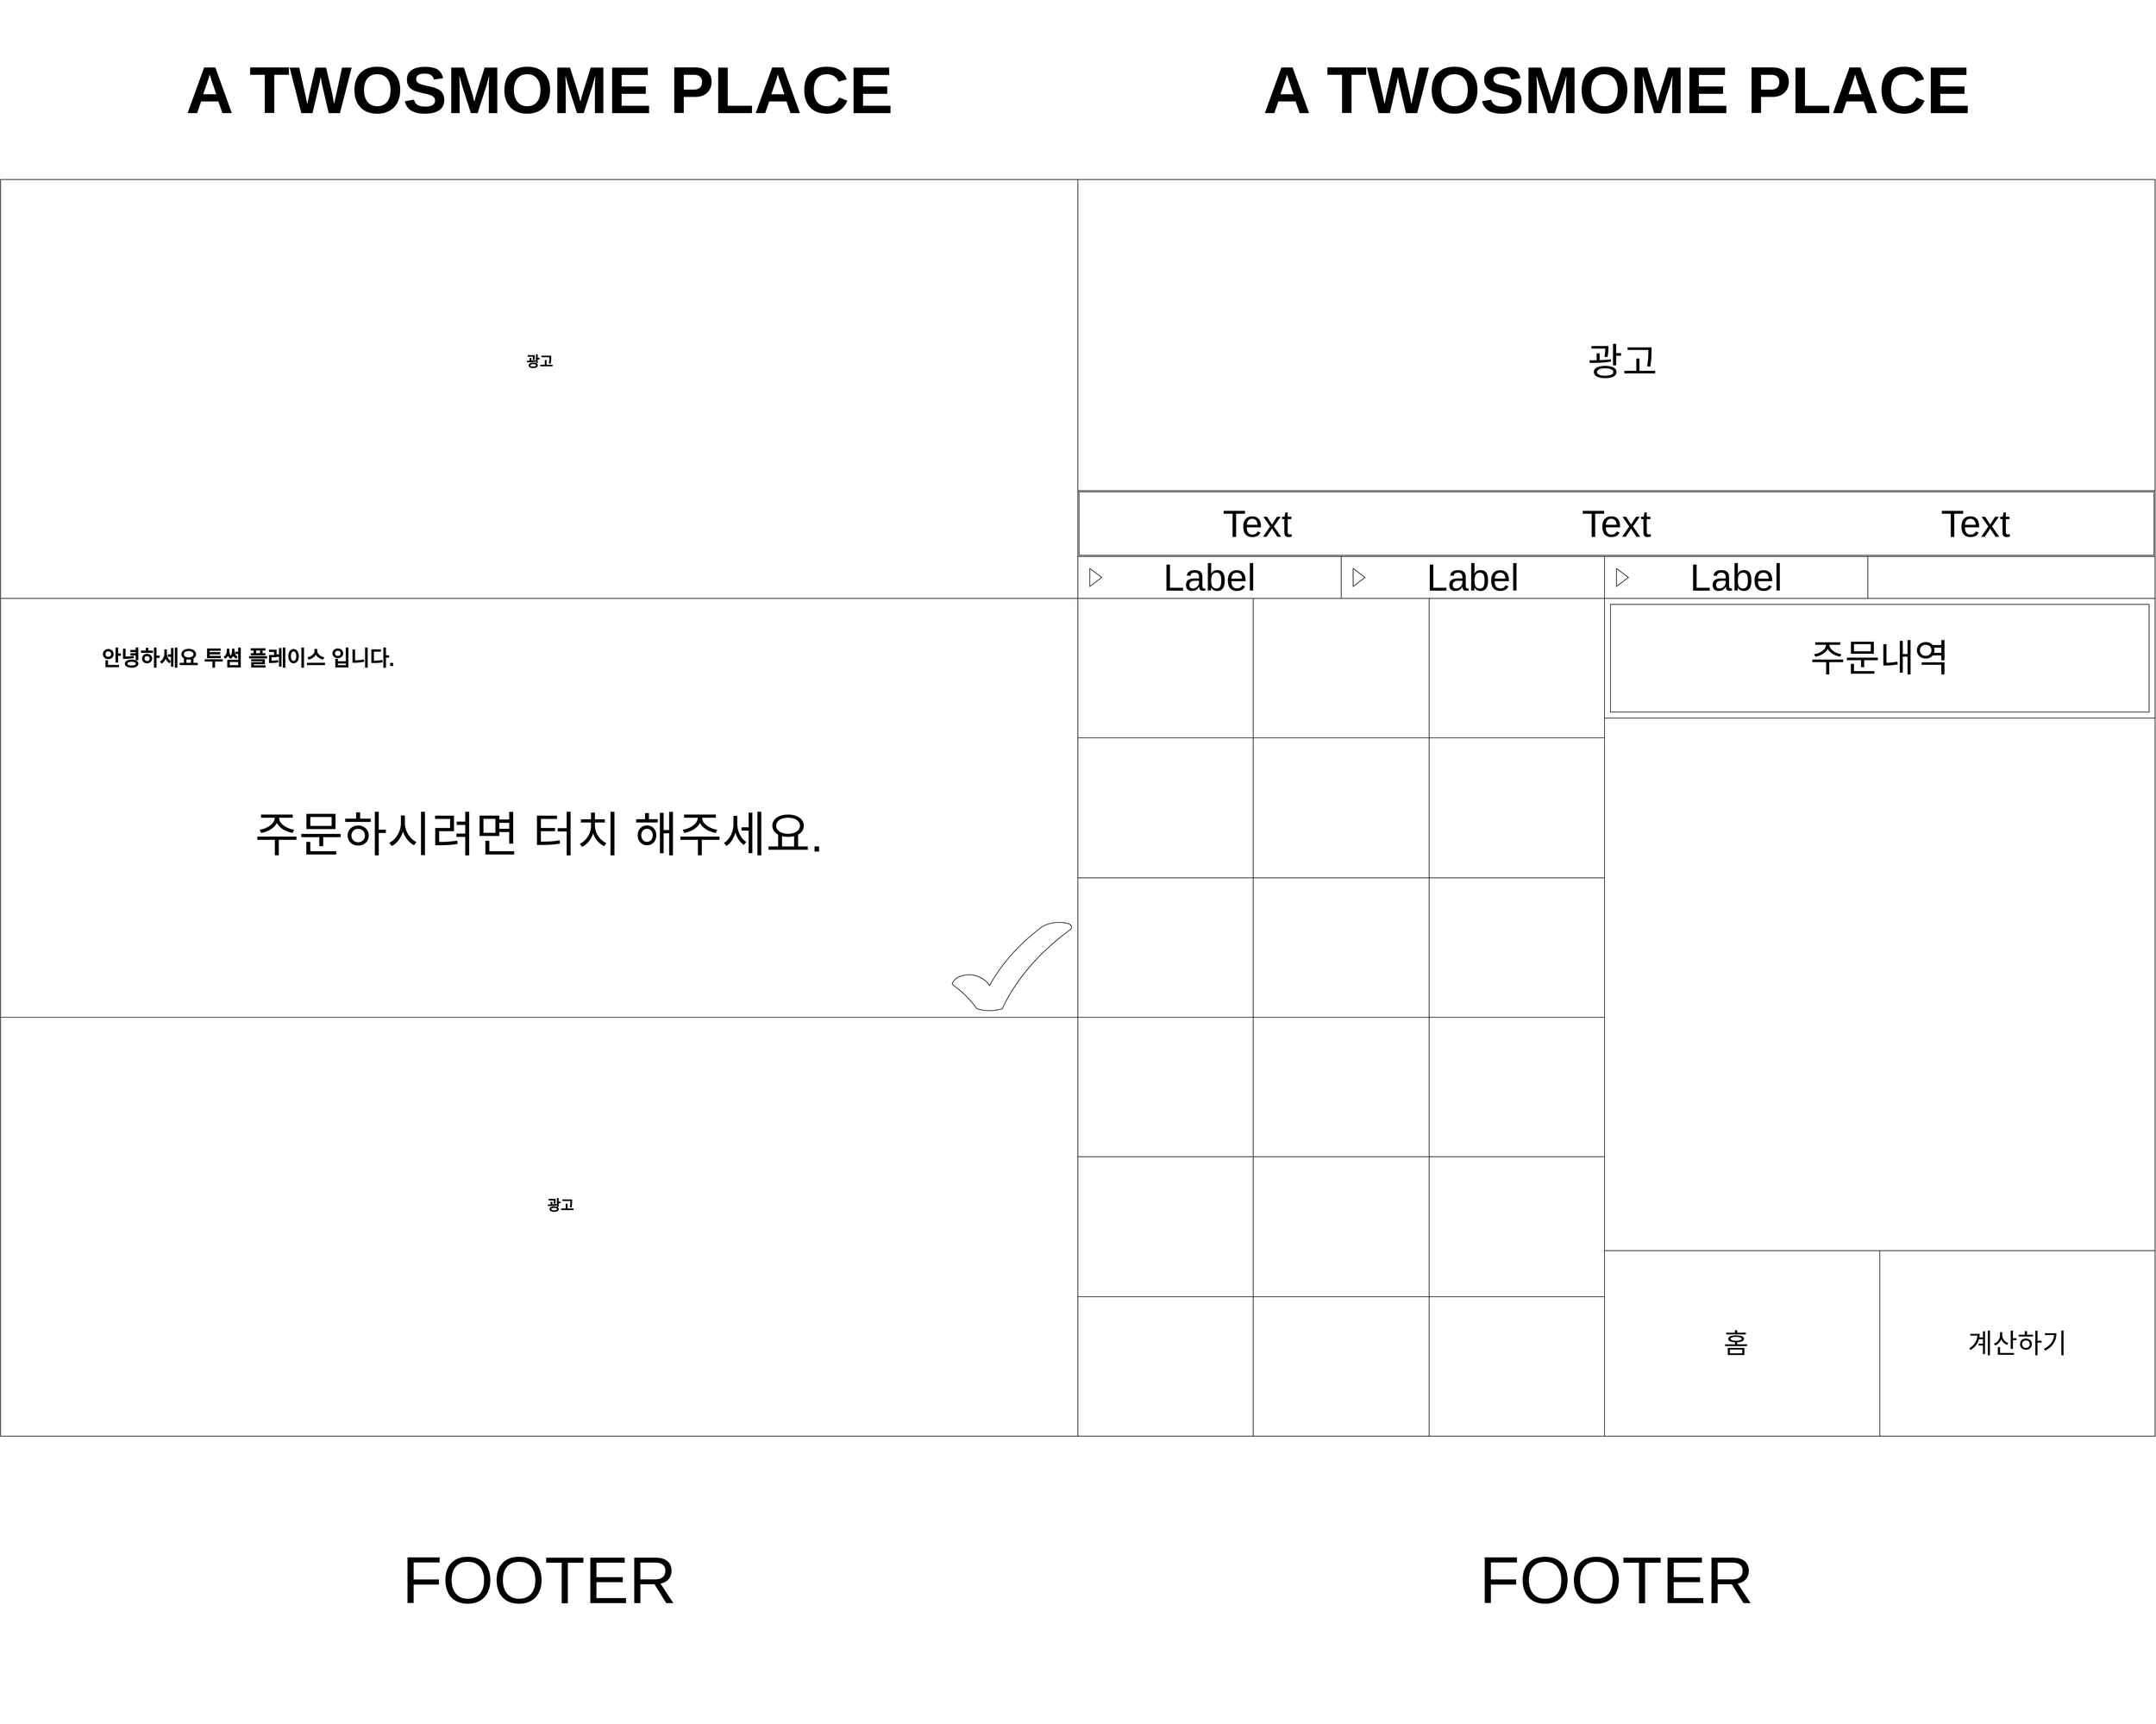 <mxfile version="20.2.2" type="device"><diagram name="Page-1" id="c9db0220-8083-56f3-ca83-edcdcd058819"><mxGraphModel dx="2370" dy="1270" grid="1" gridSize="10" guides="1" tooltips="1" connect="1" arrows="1" fold="1" page="1" pageScale="1.5" pageWidth="1200" pageHeight="1920" background="none" math="0" shadow="0"><root><mxCell id="0" style=";html=1;"/><mxCell id="1" style=";html=1;" parent="0"/><mxCell id="Gy3lxw2T6epJTsE7-8-t-6" value="A TWOSMOME PLACE" style="text;strokeColor=none;fillColor=none;html=1;fontSize=110;fontStyle=1;verticalAlign=middle;align=center;" vertex="1" parent="1"><mxGeometry width="1800" height="300" as="geometry"/></mxCell><mxCell id="Gy3lxw2T6epJTsE7-8-t-8" value="" style="rounded=0;whiteSpace=wrap;html=1;fontSize=110;" vertex="1" parent="1"><mxGeometry y="300" width="1800" height="700" as="geometry"/></mxCell><mxCell id="Gy3lxw2T6epJTsE7-8-t-9" value="" style="rounded=0;whiteSpace=wrap;html=1;fontSize=110;" vertex="1" parent="1"><mxGeometry y="1000" width="1800" height="700" as="geometry"/></mxCell><mxCell id="Gy3lxw2T6epJTsE7-8-t-10" value="" style="rounded=0;whiteSpace=wrap;html=1;fontSize=110;" vertex="1" parent="1"><mxGeometry y="1700" width="1800" height="700" as="geometry"/></mxCell><mxCell id="Gy3lxw2T6epJTsE7-8-t-13" value="FOOTER" style="text;html=1;strokeColor=none;fillColor=none;align=center;verticalAlign=middle;whiteSpace=wrap;rounded=0;fontSize=110;" vertex="1" parent="1"><mxGeometry y="2400" width="1800" height="480" as="geometry"/></mxCell><mxCell id="Gy3lxw2T6epJTsE7-8-t-14" value="광고" style="text;strokeColor=none;fillColor=none;html=1;fontSize=24;fontStyle=1;verticalAlign=middle;align=center;" vertex="1" parent="1"><mxGeometry x="600" y="1850" width="670" height="330" as="geometry"/></mxCell><mxCell id="Gy3lxw2T6epJTsE7-8-t-15" value="광고" style="text;strokeColor=none;fillColor=none;html=1;fontSize=24;fontStyle=1;verticalAlign=middle;align=center;" vertex="1" parent="1"><mxGeometry x="565" y="440" width="670" height="330" as="geometry"/></mxCell><mxCell id="Gy3lxw2T6epJTsE7-8-t-16" value="&lt;font style=&quot;font-size: 35px;&quot;&gt;안녕하세요 투썸 플레이스 입니다.&lt;/font&gt;" style="text;strokeColor=none;fillColor=none;html=1;fontSize=24;fontStyle=1;verticalAlign=middle;align=center;" vertex="1" parent="1"><mxGeometry x="140" y="1000" width="546" height="200" as="geometry"/></mxCell><mxCell id="Gy3lxw2T6epJTsE7-8-t-17" value="주문하시려면 터치 해주세요." style="text;html=1;strokeColor=none;fillColor=none;align=center;verticalAlign=middle;whiteSpace=wrap;rounded=0;fontSize=80;" vertex="1" parent="1"><mxGeometry y="1250" width="1800" height="290" as="geometry"/></mxCell><mxCell id="Gy3lxw2T6epJTsE7-8-t-19" value="" style="verticalLabelPosition=bottom;verticalAlign=top;html=1;shape=mxgraph.basic.tick;fontSize=80;" vertex="1" parent="1"><mxGeometry x="1590" y="1540" width="200" height="150" as="geometry"/></mxCell><mxCell id="Gy3lxw2T6epJTsE7-8-t-20" value="A TWOSMOME PLACE" style="text;strokeColor=none;fillColor=none;html=1;fontSize=110;fontStyle=1;verticalAlign=middle;align=center;" vertex="1" parent="1"><mxGeometry x="1800" width="1800" height="300" as="geometry"/></mxCell><mxCell id="Gy3lxw2T6epJTsE7-8-t-35" value="" style="shape=table;html=1;whiteSpace=wrap;startSize=0;container=1;collapsible=0;childLayout=tableLayout;fontSize=80;" vertex="1" parent="1"><mxGeometry x="1800" y="1000" width="880" height="700" as="geometry"/></mxCell><mxCell id="Gy3lxw2T6epJTsE7-8-t-36" value="" style="shape=tableRow;horizontal=0;startSize=0;swimlaneHead=0;swimlaneBody=0;top=0;left=0;bottom=0;right=0;collapsible=0;dropTarget=0;fillColor=none;points=[[0,0.5],[1,0.5]];portConstraint=eastwest;fontSize=80;" vertex="1" parent="Gy3lxw2T6epJTsE7-8-t-35"><mxGeometry width="880" height="233" as="geometry"/></mxCell><mxCell id="Gy3lxw2T6epJTsE7-8-t-37" value="" style="shape=partialRectangle;html=1;whiteSpace=wrap;connectable=0;fillColor=none;top=0;left=0;bottom=0;right=0;overflow=hidden;fontSize=80;" vertex="1" parent="Gy3lxw2T6epJTsE7-8-t-36"><mxGeometry width="293" height="233" as="geometry"><mxRectangle width="293" height="233" as="alternateBounds"/></mxGeometry></mxCell><mxCell id="Gy3lxw2T6epJTsE7-8-t-38" value="" style="shape=partialRectangle;html=1;whiteSpace=wrap;connectable=0;fillColor=none;top=0;left=0;bottom=0;right=0;overflow=hidden;fontSize=80;" vertex="1" parent="Gy3lxw2T6epJTsE7-8-t-36"><mxGeometry x="293" width="294" height="233" as="geometry"><mxRectangle width="294" height="233" as="alternateBounds"/></mxGeometry></mxCell><mxCell id="Gy3lxw2T6epJTsE7-8-t-39" value="" style="shape=partialRectangle;html=1;whiteSpace=wrap;connectable=0;fillColor=none;top=0;left=0;bottom=0;right=0;overflow=hidden;fontSize=80;" vertex="1" parent="Gy3lxw2T6epJTsE7-8-t-36"><mxGeometry x="587" width="293" height="233" as="geometry"><mxRectangle width="293" height="233" as="alternateBounds"/></mxGeometry></mxCell><mxCell id="Gy3lxw2T6epJTsE7-8-t-40" value="" style="shape=tableRow;horizontal=0;startSize=0;swimlaneHead=0;swimlaneBody=0;top=0;left=0;bottom=0;right=0;collapsible=0;dropTarget=0;fillColor=none;points=[[0,0.5],[1,0.5]];portConstraint=eastwest;fontSize=80;" vertex="1" parent="Gy3lxw2T6epJTsE7-8-t-35"><mxGeometry y="233" width="880" height="234" as="geometry"/></mxCell><mxCell id="Gy3lxw2T6epJTsE7-8-t-41" value="" style="shape=partialRectangle;html=1;whiteSpace=wrap;connectable=0;fillColor=none;top=0;left=0;bottom=0;right=0;overflow=hidden;fontSize=80;" vertex="1" parent="Gy3lxw2T6epJTsE7-8-t-40"><mxGeometry width="293" height="234" as="geometry"><mxRectangle width="293" height="234" as="alternateBounds"/></mxGeometry></mxCell><mxCell id="Gy3lxw2T6epJTsE7-8-t-42" value="" style="shape=partialRectangle;html=1;whiteSpace=wrap;connectable=0;fillColor=none;top=0;left=0;bottom=0;right=0;overflow=hidden;fontSize=80;" vertex="1" parent="Gy3lxw2T6epJTsE7-8-t-40"><mxGeometry x="293" width="294" height="234" as="geometry"><mxRectangle width="294" height="234" as="alternateBounds"/></mxGeometry></mxCell><mxCell id="Gy3lxw2T6epJTsE7-8-t-43" value="" style="shape=partialRectangle;html=1;whiteSpace=wrap;connectable=0;fillColor=none;top=0;left=0;bottom=0;right=0;overflow=hidden;fontSize=80;" vertex="1" parent="Gy3lxw2T6epJTsE7-8-t-40"><mxGeometry x="587" width="293" height="234" as="geometry"><mxRectangle width="293" height="234" as="alternateBounds"/></mxGeometry></mxCell><mxCell id="Gy3lxw2T6epJTsE7-8-t-44" value="" style="shape=tableRow;horizontal=0;startSize=0;swimlaneHead=0;swimlaneBody=0;top=0;left=0;bottom=0;right=0;collapsible=0;dropTarget=0;fillColor=none;points=[[0,0.5],[1,0.5]];portConstraint=eastwest;fontSize=80;" vertex="1" parent="Gy3lxw2T6epJTsE7-8-t-35"><mxGeometry y="467" width="880" height="233" as="geometry"/></mxCell><mxCell id="Gy3lxw2T6epJTsE7-8-t-45" value="" style="shape=partialRectangle;html=1;whiteSpace=wrap;connectable=0;fillColor=none;top=0;left=0;bottom=0;right=0;overflow=hidden;fontSize=80;" vertex="1" parent="Gy3lxw2T6epJTsE7-8-t-44"><mxGeometry width="293" height="233" as="geometry"><mxRectangle width="293" height="233" as="alternateBounds"/></mxGeometry></mxCell><mxCell id="Gy3lxw2T6epJTsE7-8-t-46" value="" style="shape=partialRectangle;html=1;whiteSpace=wrap;connectable=0;fillColor=none;top=0;left=0;bottom=0;right=0;overflow=hidden;fontSize=80;" vertex="1" parent="Gy3lxw2T6epJTsE7-8-t-44"><mxGeometry x="293" width="294" height="233" as="geometry"><mxRectangle width="294" height="233" as="alternateBounds"/></mxGeometry></mxCell><mxCell id="Gy3lxw2T6epJTsE7-8-t-47" value="" style="shape=partialRectangle;html=1;whiteSpace=wrap;connectable=0;fillColor=none;top=0;left=0;bottom=0;right=0;overflow=hidden;pointerEvents=1;fontSize=80;" vertex="1" parent="Gy3lxw2T6epJTsE7-8-t-44"><mxGeometry x="587" width="293" height="233" as="geometry"><mxRectangle width="293" height="233" as="alternateBounds"/></mxGeometry></mxCell><mxCell id="Gy3lxw2T6epJTsE7-8-t-48" value="" style="shape=table;html=1;whiteSpace=wrap;startSize=0;container=1;collapsible=0;childLayout=tableLayout;fontSize=80;" vertex="1" parent="1"><mxGeometry x="1800" y="1700" width="880" height="700" as="geometry"/></mxCell><mxCell id="Gy3lxw2T6epJTsE7-8-t-49" value="" style="shape=tableRow;horizontal=0;startSize=0;swimlaneHead=0;swimlaneBody=0;top=0;left=0;bottom=0;right=0;collapsible=0;dropTarget=0;fillColor=none;points=[[0,0.5],[1,0.5]];portConstraint=eastwest;fontSize=80;" vertex="1" parent="Gy3lxw2T6epJTsE7-8-t-48"><mxGeometry width="880" height="233" as="geometry"/></mxCell><mxCell id="Gy3lxw2T6epJTsE7-8-t-50" value="" style="shape=partialRectangle;html=1;whiteSpace=wrap;connectable=0;fillColor=none;top=0;left=0;bottom=0;right=0;overflow=hidden;fontSize=80;" vertex="1" parent="Gy3lxw2T6epJTsE7-8-t-49"><mxGeometry width="293" height="233" as="geometry"><mxRectangle width="293" height="233" as="alternateBounds"/></mxGeometry></mxCell><mxCell id="Gy3lxw2T6epJTsE7-8-t-51" value="" style="shape=partialRectangle;html=1;whiteSpace=wrap;connectable=0;fillColor=none;top=0;left=0;bottom=0;right=0;overflow=hidden;fontSize=80;" vertex="1" parent="Gy3lxw2T6epJTsE7-8-t-49"><mxGeometry x="293" width="294" height="233" as="geometry"><mxRectangle width="294" height="233" as="alternateBounds"/></mxGeometry></mxCell><mxCell id="Gy3lxw2T6epJTsE7-8-t-52" value="" style="shape=partialRectangle;html=1;whiteSpace=wrap;connectable=0;fillColor=none;top=0;left=0;bottom=0;right=0;overflow=hidden;fontSize=80;" vertex="1" parent="Gy3lxw2T6epJTsE7-8-t-49"><mxGeometry x="587" width="293" height="233" as="geometry"><mxRectangle width="293" height="233" as="alternateBounds"/></mxGeometry></mxCell><mxCell id="Gy3lxw2T6epJTsE7-8-t-53" value="" style="shape=tableRow;horizontal=0;startSize=0;swimlaneHead=0;swimlaneBody=0;top=0;left=0;bottom=0;right=0;collapsible=0;dropTarget=0;fillColor=none;points=[[0,0.5],[1,0.5]];portConstraint=eastwest;fontSize=80;" vertex="1" parent="Gy3lxw2T6epJTsE7-8-t-48"><mxGeometry y="233" width="880" height="234" as="geometry"/></mxCell><mxCell id="Gy3lxw2T6epJTsE7-8-t-54" value="" style="shape=partialRectangle;html=1;whiteSpace=wrap;connectable=0;fillColor=none;top=0;left=0;bottom=0;right=0;overflow=hidden;fontSize=80;" vertex="1" parent="Gy3lxw2T6epJTsE7-8-t-53"><mxGeometry width="293" height="234" as="geometry"><mxRectangle width="293" height="234" as="alternateBounds"/></mxGeometry></mxCell><mxCell id="Gy3lxw2T6epJTsE7-8-t-55" value="" style="shape=partialRectangle;html=1;whiteSpace=wrap;connectable=0;fillColor=none;top=0;left=0;bottom=0;right=0;overflow=hidden;fontSize=80;" vertex="1" parent="Gy3lxw2T6epJTsE7-8-t-53"><mxGeometry x="293" width="294" height="234" as="geometry"><mxRectangle width="294" height="234" as="alternateBounds"/></mxGeometry></mxCell><mxCell id="Gy3lxw2T6epJTsE7-8-t-56" value="" style="shape=partialRectangle;html=1;whiteSpace=wrap;connectable=0;fillColor=none;top=0;left=0;bottom=0;right=0;overflow=hidden;fontSize=80;" vertex="1" parent="Gy3lxw2T6epJTsE7-8-t-53"><mxGeometry x="587" width="293" height="234" as="geometry"><mxRectangle width="293" height="234" as="alternateBounds"/></mxGeometry></mxCell><mxCell id="Gy3lxw2T6epJTsE7-8-t-57" value="" style="shape=tableRow;horizontal=0;startSize=0;swimlaneHead=0;swimlaneBody=0;top=0;left=0;bottom=0;right=0;collapsible=0;dropTarget=0;fillColor=none;points=[[0,0.5],[1,0.5]];portConstraint=eastwest;fontSize=80;" vertex="1" parent="Gy3lxw2T6epJTsE7-8-t-48"><mxGeometry y="467" width="880" height="233" as="geometry"/></mxCell><mxCell id="Gy3lxw2T6epJTsE7-8-t-58" value="" style="shape=partialRectangle;html=1;whiteSpace=wrap;connectable=0;fillColor=none;top=0;left=0;bottom=0;right=0;overflow=hidden;fontSize=80;" vertex="1" parent="Gy3lxw2T6epJTsE7-8-t-57"><mxGeometry width="293" height="233" as="geometry"><mxRectangle width="293" height="233" as="alternateBounds"/></mxGeometry></mxCell><mxCell id="Gy3lxw2T6epJTsE7-8-t-59" value="" style="shape=partialRectangle;html=1;whiteSpace=wrap;connectable=0;fillColor=none;top=0;left=0;bottom=0;right=0;overflow=hidden;fontSize=80;" vertex="1" parent="Gy3lxw2T6epJTsE7-8-t-57"><mxGeometry x="293" width="294" height="233" as="geometry"><mxRectangle width="294" height="233" as="alternateBounds"/></mxGeometry></mxCell><mxCell id="Gy3lxw2T6epJTsE7-8-t-60" value="" style="shape=partialRectangle;html=1;whiteSpace=wrap;connectable=0;fillColor=none;top=0;left=0;bottom=0;right=0;overflow=hidden;pointerEvents=1;fontSize=80;" vertex="1" parent="Gy3lxw2T6epJTsE7-8-t-57"><mxGeometry x="587" width="293" height="233" as="geometry"><mxRectangle width="293" height="233" as="alternateBounds"/></mxGeometry></mxCell><mxCell id="Gy3lxw2T6epJTsE7-8-t-63" value="" style="rounded=0;whiteSpace=wrap;html=1;fontSize=80;" vertex="1" parent="1"><mxGeometry x="1800" y="930" width="1800" height="70" as="geometry"/></mxCell><mxCell id="Gy3lxw2T6epJTsE7-8-t-66" value="Label" style="html=1;whiteSpace=wrap;container=1;recursiveResize=0;collapsible=0;fontSize=63;" vertex="1" parent="1"><mxGeometry x="1800" y="930" width="440" height="70" as="geometry"/></mxCell><mxCell id="Gy3lxw2T6epJTsE7-8-t-67" value="" style="triangle;html=1;whiteSpace=wrap;fontSize=80;" vertex="1" parent="Gy3lxw2T6epJTsE7-8-t-66"><mxGeometry x="20" y="20" width="20" height="30" as="geometry"/></mxCell><mxCell id="Gy3lxw2T6epJTsE7-8-t-68" value="Label" style="html=1;whiteSpace=wrap;container=1;recursiveResize=0;collapsible=0;fontSize=63;" vertex="1" parent="1"><mxGeometry x="2240" y="930" width="440" height="70" as="geometry"/></mxCell><mxCell id="Gy3lxw2T6epJTsE7-8-t-69" value="" style="triangle;html=1;whiteSpace=wrap;fontSize=80;" vertex="1" parent="Gy3lxw2T6epJTsE7-8-t-68"><mxGeometry x="20" y="20" width="20" height="30" as="geometry"/></mxCell><mxCell id="Gy3lxw2T6epJTsE7-8-t-70" value="Label" style="html=1;whiteSpace=wrap;container=1;recursiveResize=0;collapsible=0;fontSize=63;" vertex="1" parent="1"><mxGeometry x="2680" y="930" width="440" height="70" as="geometry"/></mxCell><mxCell id="Gy3lxw2T6epJTsE7-8-t-71" value="" style="triangle;html=1;whiteSpace=wrap;fontSize=80;" vertex="1" parent="Gy3lxw2T6epJTsE7-8-t-70"><mxGeometry x="20" y="20" width="20" height="30" as="geometry"/></mxCell><mxCell id="Gy3lxw2T6epJTsE7-8-t-72" value="" style="shape=ext;double=1;rounded=0;whiteSpace=wrap;html=1;fontSize=63;" vertex="1" parent="1"><mxGeometry x="1800" y="820" width="1800" height="110" as="geometry"/></mxCell><mxCell id="Gy3lxw2T6epJTsE7-8-t-74" value="Text" style="text;html=1;strokeColor=none;fillColor=none;align=center;verticalAlign=middle;whiteSpace=wrap;rounded=0;fontSize=63;" vertex="1" parent="1"><mxGeometry x="1800" y="820" width="600" height="110" as="geometry"/></mxCell><mxCell id="Gy3lxw2T6epJTsE7-8-t-75" value="Text" style="text;html=1;strokeColor=none;fillColor=none;align=center;verticalAlign=middle;whiteSpace=wrap;rounded=0;fontSize=63;" vertex="1" parent="1"><mxGeometry x="2400" y="820" width="600" height="110" as="geometry"/></mxCell><mxCell id="Gy3lxw2T6epJTsE7-8-t-76" value="Text" style="text;html=1;strokeColor=none;fillColor=none;align=center;verticalAlign=middle;whiteSpace=wrap;rounded=0;fontSize=63;" vertex="1" parent="1"><mxGeometry x="3000" y="820" width="600" height="110" as="geometry"/></mxCell><mxCell id="Gy3lxw2T6epJTsE7-8-t-77" value="" style="rounded=0;whiteSpace=wrap;html=1;fontSize=63;" vertex="1" parent="1"><mxGeometry x="1800" y="300" width="1800" height="520" as="geometry"/></mxCell><mxCell id="Gy3lxw2T6epJTsE7-8-t-78" value="광고" style="text;html=1;strokeColor=none;fillColor=none;align=center;verticalAlign=middle;whiteSpace=wrap;rounded=0;fontSize=63;" vertex="1" parent="1"><mxGeometry x="2540" y="590" width="340" height="30" as="geometry"/></mxCell><mxCell id="Gy3lxw2T6epJTsE7-8-t-79" value="FOOTER" style="text;html=1;strokeColor=none;fillColor=none;align=center;verticalAlign=middle;whiteSpace=wrap;rounded=0;fontSize=110;" vertex="1" parent="1"><mxGeometry x="1800" y="2400" width="1800" height="480" as="geometry"/></mxCell><mxCell id="Gy3lxw2T6epJTsE7-8-t-83" value="" style="verticalLabelPosition=bottom;verticalAlign=top;html=1;shape=mxgraph.basic.frame;dx=10;fontSize=63;" vertex="1" parent="1"><mxGeometry x="2680" y="1000" width="920" height="200" as="geometry"/></mxCell><mxCell id="Gy3lxw2T6epJTsE7-8-t-85" value="" style="verticalLabelPosition=bottom;verticalAlign=top;html=1;shape=mxgraph.basic.rect;fillColor2=none;strokeWidth=1;size=20;indent=5;fontSize=63;" vertex="1" parent="1"><mxGeometry x="2680" y="1200" width="920" height="890" as="geometry"/></mxCell><mxCell id="Gy3lxw2T6epJTsE7-8-t-87" value="주문내역" style="text;html=1;strokeColor=none;fillColor=none;align=center;verticalAlign=middle;whiteSpace=wrap;rounded=0;fontSize=63;" vertex="1" parent="1"><mxGeometry x="2680" y="1050" width="920" height="100" as="geometry"/></mxCell><mxCell id="Gy3lxw2T6epJTsE7-8-t-90" value="" style="rounded=0;whiteSpace=wrap;html=1;fontSize=63;" vertex="1" parent="1"><mxGeometry x="2680" y="2090" width="460" height="310" as="geometry"/></mxCell><mxCell id="Gy3lxw2T6epJTsE7-8-t-91" value="" style="rounded=0;whiteSpace=wrap;html=1;fontSize=63;" vertex="1" parent="1"><mxGeometry x="3140" y="2090" width="460" height="310" as="geometry"/></mxCell><mxCell id="Gy3lxw2T6epJTsE7-8-t-94" value="홈" style="text;html=1;strokeColor=none;fillColor=none;align=center;verticalAlign=middle;whiteSpace=wrap;rounded=0;fontSize=45;" vertex="1" parent="1"><mxGeometry x="2870" y="2230" width="60" height="30" as="geometry"/></mxCell><mxCell id="Gy3lxw2T6epJTsE7-8-t-95" value="계산하기" style="text;html=1;strokeColor=none;fillColor=none;align=center;verticalAlign=middle;whiteSpace=wrap;rounded=0;fontSize=45;" vertex="1" parent="1"><mxGeometry x="3265" y="2230" width="210" height="30" as="geometry"/></mxCell></root></mxGraphModel></diagram></mxfile>